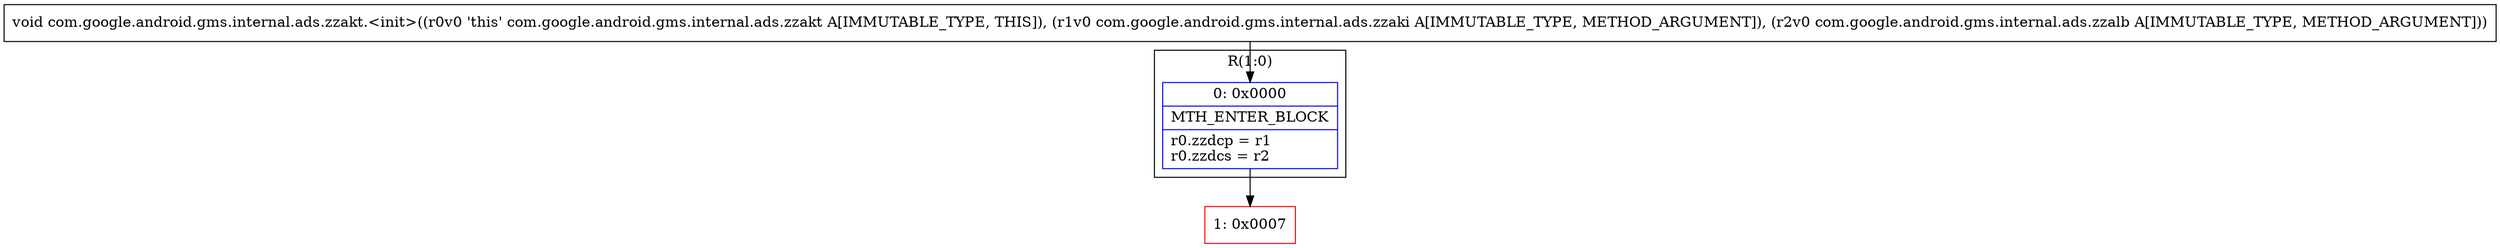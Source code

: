 digraph "CFG forcom.google.android.gms.internal.ads.zzakt.\<init\>(Lcom\/google\/android\/gms\/internal\/ads\/zzaki;Lcom\/google\/android\/gms\/internal\/ads\/zzalb;)V" {
subgraph cluster_Region_346093916 {
label = "R(1:0)";
node [shape=record,color=blue];
Node_0 [shape=record,label="{0\:\ 0x0000|MTH_ENTER_BLOCK\l|r0.zzdcp = r1\lr0.zzdcs = r2\l}"];
}
Node_1 [shape=record,color=red,label="{1\:\ 0x0007}"];
MethodNode[shape=record,label="{void com.google.android.gms.internal.ads.zzakt.\<init\>((r0v0 'this' com.google.android.gms.internal.ads.zzakt A[IMMUTABLE_TYPE, THIS]), (r1v0 com.google.android.gms.internal.ads.zzaki A[IMMUTABLE_TYPE, METHOD_ARGUMENT]), (r2v0 com.google.android.gms.internal.ads.zzalb A[IMMUTABLE_TYPE, METHOD_ARGUMENT])) }"];
MethodNode -> Node_0;
Node_0 -> Node_1;
}

